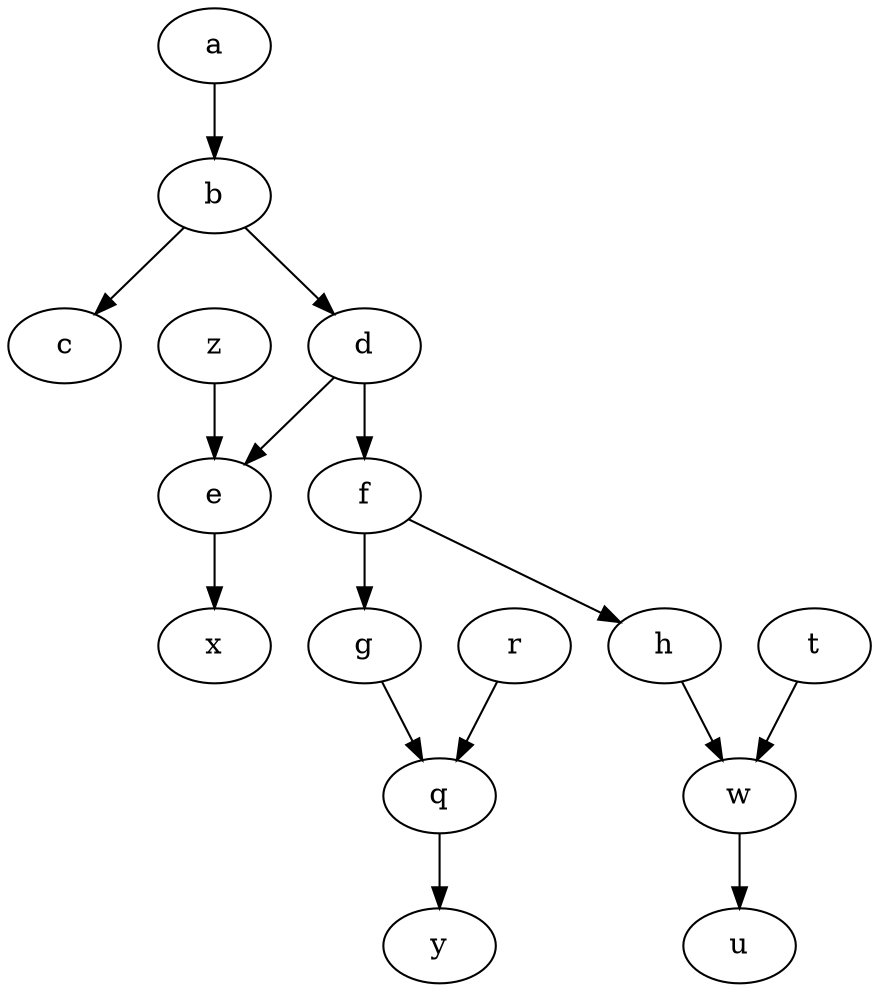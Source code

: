 digraph graphname {
     a -> b -> c;
     b -> d;
	 d -> e;
	 z -> e -> x;
	 d -> f -> g;
	 f -> h;
	 g -> q;
	 h -> w;
	 r -> q -> y;
	 t -> w -> u;
 }